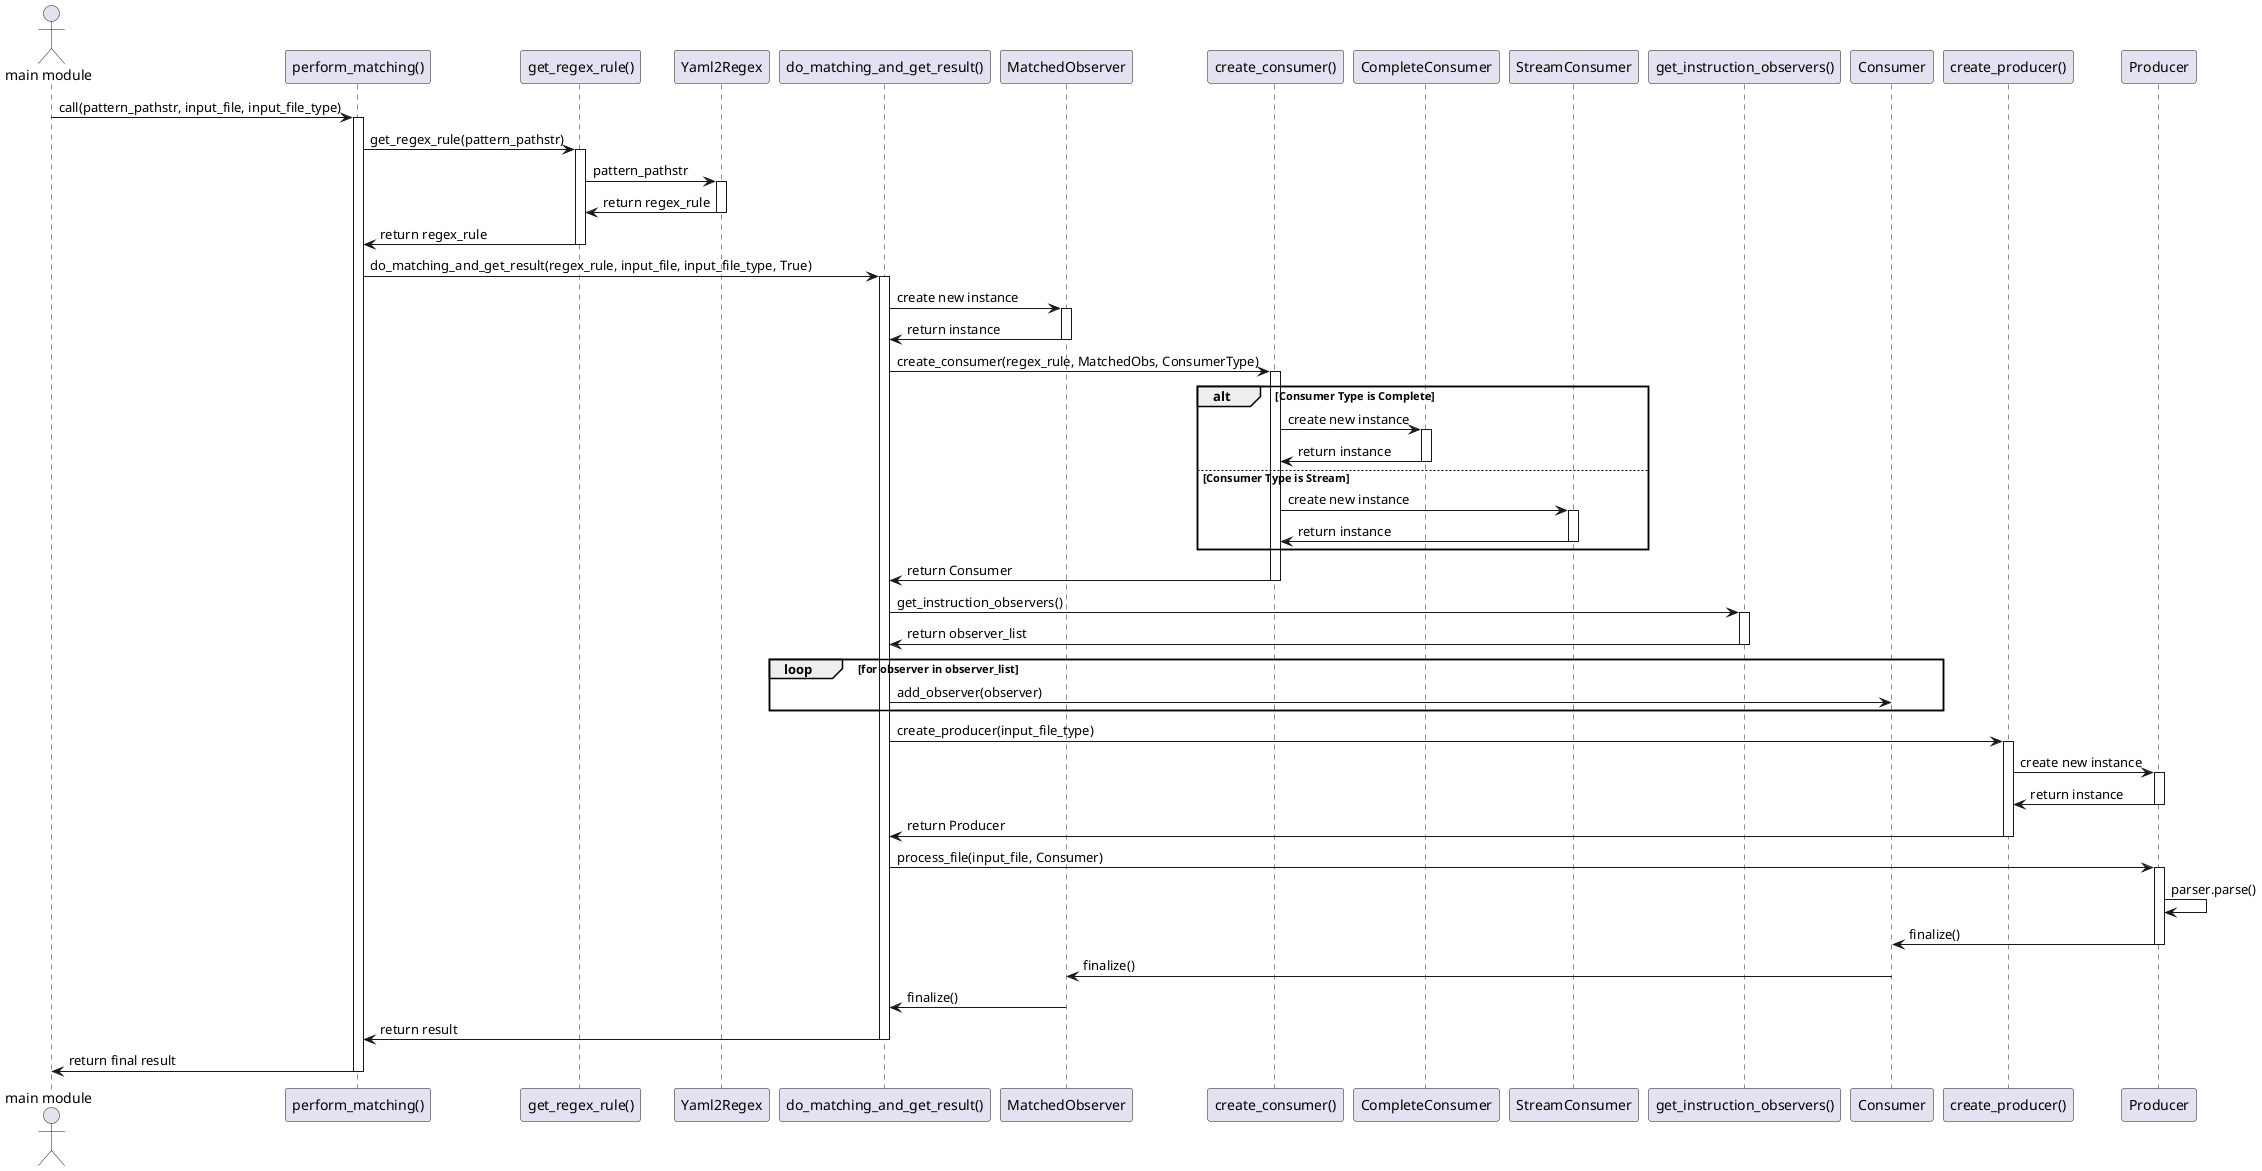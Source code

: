 @startuml matching_component_diagram
actor "main module" as Main
participant "perform_matching()" as PerformMatching
participant "get_regex_rule()" as GetRegexRule
participant "Yaml2Regex" as Yaml2Regex
participant "do_matching_and_get_result()" as DoMatching
participant "MatchedObserver" as MatchedObs
participant "create_consumer()" as CreateConsumer
participant "CompleteConsumer" as CompleteCons
participant "StreamConsumer" as StreamCons
participant "get_instruction_observers()" as GetObservers
participant "Consumer" as Consumer
participant "Producer" as Producer
participant "create_producer()" as CreateProducer
participant "ComposableProducer" as Producer

Main -> PerformMatching: call(pattern_pathstr, input_file, input_file_type)
activate PerformMatching
PerformMatching -> GetRegexRule: get_regex_rule(pattern_pathstr)
activate GetRegexRule

GetRegexRule -> Yaml2Regex: pattern_pathstr
activate Yaml2Regex
Yaml2Regex -> GetRegexRule: return regex_rule
deactivate Yaml2Regex

GetRegexRule -> PerformMatching: return regex_rule
deactivate GetRegexRule

PerformMatching -> DoMatching: do_matching_and_get_result(regex_rule, input_file, input_file_type, True)
activate DoMatching

DoMatching -> MatchedObs: create new instance
activate MatchedObs
MatchedObs -> DoMatching: return instance
deactivate MatchedObs

DoMatching -> CreateConsumer: create_consumer(regex_rule, MatchedObs, ConsumerType)
activate CreateConsumer

alt Consumer Type is Complete
    CreateConsumer -> CompleteCons: create new instance
    activate CompleteCons
    CompleteCons -> CreateConsumer: return instance
    deactivate CompleteCons
else Consumer Type is Stream
    CreateConsumer -> StreamCons: create new instance
    activate StreamCons
    StreamCons -> CreateConsumer: return instance
    deactivate StreamCons
end

CreateConsumer -> DoMatching: return Consumer
deactivate CreateConsumer

DoMatching -> GetObservers: get_instruction_observers()
activate GetObservers
GetObservers -> DoMatching: return observer_list
deactivate GetObservers

loop for observer in observer_list
    DoMatching -> Consumer: add_observer(observer)
end

DoMatching -> CreateProducer: create_producer(input_file_type)
activate CreateProducer
CreateProducer -> Producer: create new instance
activate Producer
Producer -> CreateProducer: return instance
deactivate Producer
CreateProducer -> DoMatching: return Producer
deactivate CreateProducer

DoMatching -> Producer: process_file(input_file, Consumer)
activate Producer
Producer -> Producer: parser.parse()
Producer -> Consumer: finalize()
deactivate Producer
Consumer -> MatchedObs: finalize()
MatchedObs -> DoMatching: finalize()
DoMatching -> PerformMatching: return result
deactivate DoMatching
PerformMatching -> Main: return final result
deactivate PerformMatching
@enduml
